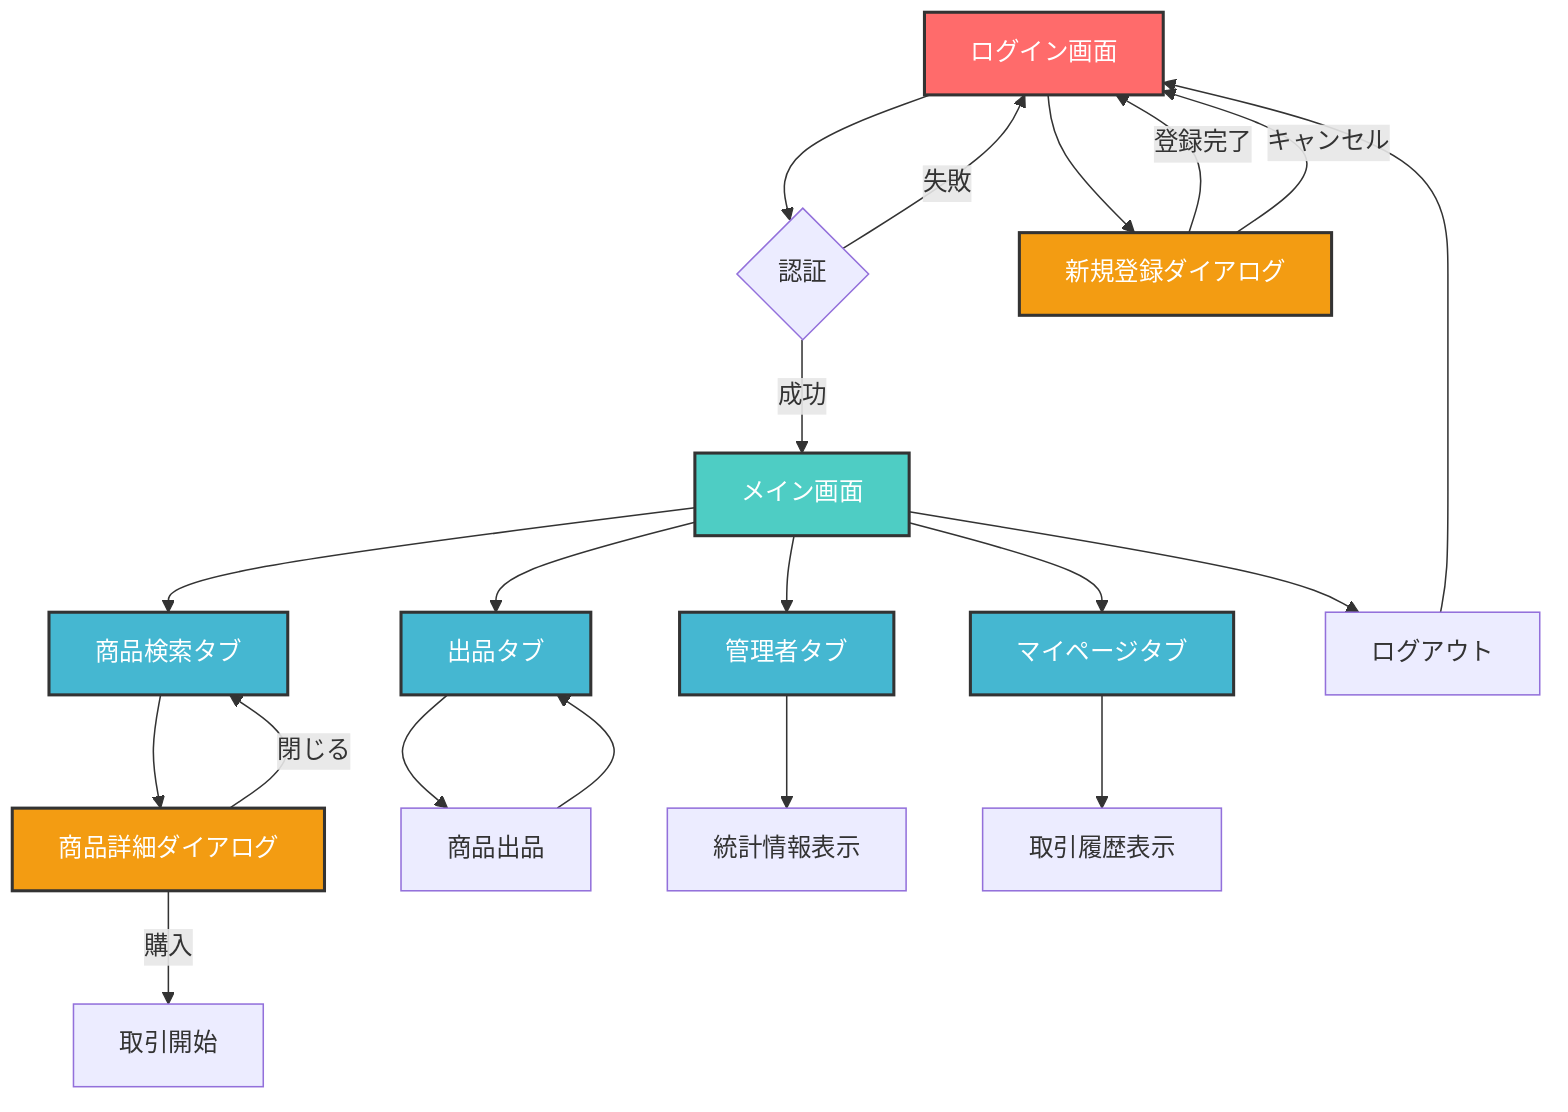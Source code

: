 graph TD
    A[ログイン画面] --> B{認証}
    B -->|成功| C[メイン画面]
    B -->|失敗| A
    A --> D[新規登録ダイアログ]
    D -->|登録完了| A
    D -->|キャンセル| A
    
    C --> E[商品検索タブ]
    C --> F[マイページタブ]
    C --> G[出品タブ]
    C --> H[管理者タブ]
    C --> I[ログアウト]
    I --> A
    
    E --> J[商品詳細ダイアログ]
    J -->|購入| K[取引開始]
    J -->|閉じる| E
    
    G --> L[商品出品]
    L --> G
    
    H --> M[統計情報表示]
    
    F --> N[取引履歴表示]
    
    style A fill:#FF6B6B,stroke:#333,stroke-width:2px,color:#fff
    style C fill:#4ECDC4,stroke:#333,stroke-width:2px,color:#fff
    style E fill:#45B7D1,stroke:#333,stroke-width:2px,color:#fff
    style F fill:#45B7D1,stroke:#333,stroke-width:2px,color:#fff
    style G fill:#45B7D1,stroke:#333,stroke-width:2px,color:#fff
    style H fill:#45B7D1,stroke:#333,stroke-width:2px,color:#fff
    style D fill:#F39C12,stroke:#333,stroke-width:2px,color:#fff
    style J fill:#F39C12,stroke:#333,stroke-width:2px,color:#fff